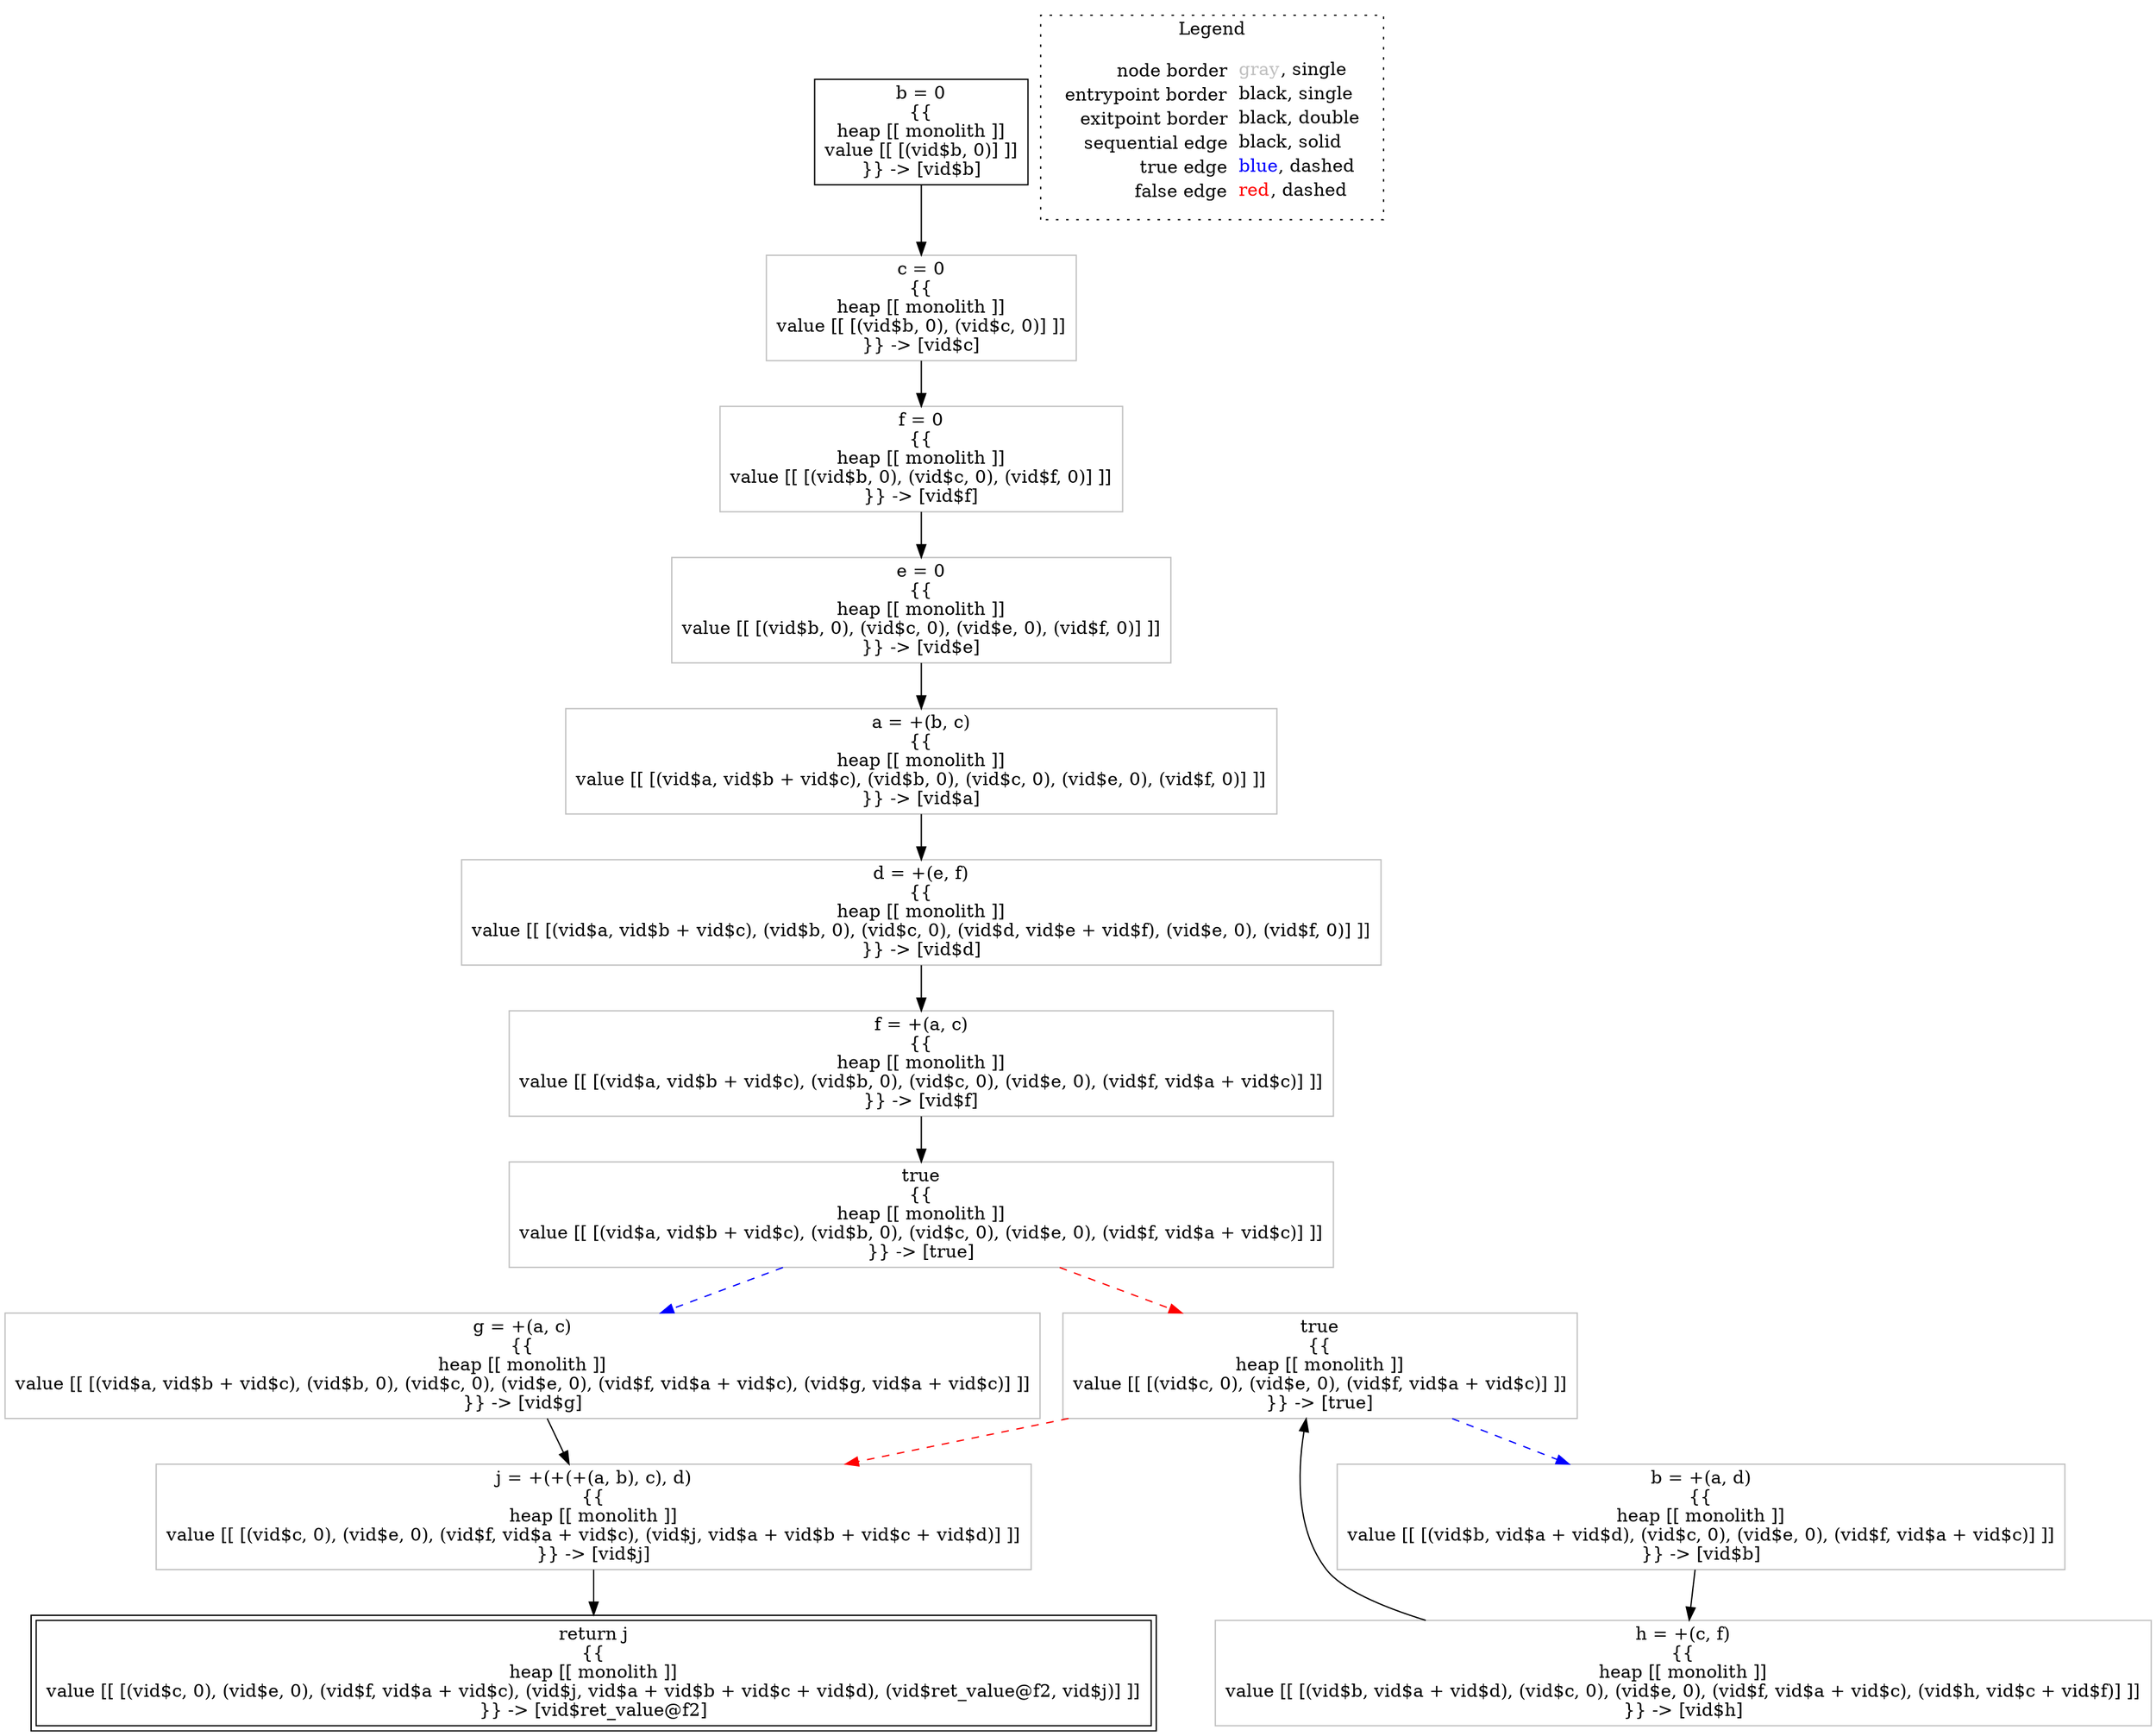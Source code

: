 digraph {
	"node0" [shape="rect",color="black",label=<b = 0<BR/>{{<BR/>heap [[ monolith ]]<BR/>value [[ [(vid$b, 0)] ]]<BR/>}} -&gt; [vid$b]>];
	"node1" [shape="rect",color="gray",label=<e = 0<BR/>{{<BR/>heap [[ monolith ]]<BR/>value [[ [(vid$b, 0), (vid$c, 0), (vid$e, 0), (vid$f, 0)] ]]<BR/>}} -&gt; [vid$e]>];
	"node2" [shape="rect",color="gray",label=<g = +(a, c)<BR/>{{<BR/>heap [[ monolith ]]<BR/>value [[ [(vid$a, vid$b + vid$c), (vid$b, 0), (vid$c, 0), (vid$e, 0), (vid$f, vid$a + vid$c), (vid$g, vid$a + vid$c)] ]]<BR/>}} -&gt; [vid$g]>];
	"node3" [shape="rect",color="gray",label=<j = +(+(+(a, b), c), d)<BR/>{{<BR/>heap [[ monolith ]]<BR/>value [[ [(vid$c, 0), (vid$e, 0), (vid$f, vid$a + vid$c), (vid$j, vid$a + vid$b + vid$c + vid$d)] ]]<BR/>}} -&gt; [vid$j]>];
	"node4" [shape="rect",color="gray",label=<a = +(b, c)<BR/>{{<BR/>heap [[ monolith ]]<BR/>value [[ [(vid$a, vid$b + vid$c), (vid$b, 0), (vid$c, 0), (vid$e, 0), (vid$f, 0)] ]]<BR/>}} -&gt; [vid$a]>];
	"node5" [shape="rect",color="gray",label=<d = +(e, f)<BR/>{{<BR/>heap [[ monolith ]]<BR/>value [[ [(vid$a, vid$b + vid$c), (vid$b, 0), (vid$c, 0), (vid$d, vid$e + vid$f), (vid$e, 0), (vid$f, 0)] ]]<BR/>}} -&gt; [vid$d]>];
	"node6" [shape="rect",color="gray",label=<c = 0<BR/>{{<BR/>heap [[ monolith ]]<BR/>value [[ [(vid$b, 0), (vid$c, 0)] ]]<BR/>}} -&gt; [vid$c]>];
	"node7" [shape="rect",color="gray",label=<f = 0<BR/>{{<BR/>heap [[ monolith ]]<BR/>value [[ [(vid$b, 0), (vid$c, 0), (vid$f, 0)] ]]<BR/>}} -&gt; [vid$f]>];
	"node8" [shape="rect",color="gray",label=<h = +(c, f)<BR/>{{<BR/>heap [[ monolith ]]<BR/>value [[ [(vid$b, vid$a + vid$d), (vid$c, 0), (vid$e, 0), (vid$f, vid$a + vid$c), (vid$h, vid$c + vid$f)] ]]<BR/>}} -&gt; [vid$h]>];
	"node9" [shape="rect",color="gray",label=<true<BR/>{{<BR/>heap [[ monolith ]]<BR/>value [[ [(vid$a, vid$b + vid$c), (vid$b, 0), (vid$c, 0), (vid$e, 0), (vid$f, vid$a + vid$c)] ]]<BR/>}} -&gt; [true]>];
	"node10" [shape="rect",color="gray",label=<true<BR/>{{<BR/>heap [[ monolith ]]<BR/>value [[ [(vid$c, 0), (vid$e, 0), (vid$f, vid$a + vid$c)] ]]<BR/>}} -&gt; [true]>];
	"node11" [shape="rect",color="gray",label=<b = +(a, d)<BR/>{{<BR/>heap [[ monolith ]]<BR/>value [[ [(vid$b, vid$a + vid$d), (vid$c, 0), (vid$e, 0), (vid$f, vid$a + vid$c)] ]]<BR/>}} -&gt; [vid$b]>];
	"node12" [shape="rect",color="gray",label=<f = +(a, c)<BR/>{{<BR/>heap [[ monolith ]]<BR/>value [[ [(vid$a, vid$b + vid$c), (vid$b, 0), (vid$c, 0), (vid$e, 0), (vid$f, vid$a + vid$c)] ]]<BR/>}} -&gt; [vid$f]>];
	"node13" [shape="rect",color="black",peripheries="2",label=<return j<BR/>{{<BR/>heap [[ monolith ]]<BR/>value [[ [(vid$c, 0), (vid$e, 0), (vid$f, vid$a + vid$c), (vid$j, vid$a + vid$b + vid$c + vid$d), (vid$ret_value@f2, vid$j)] ]]<BR/>}} -&gt; [vid$ret_value@f2]>];
	"node0" -> "node6" [color="black"];
	"node1" -> "node4" [color="black"];
	"node2" -> "node3" [color="black"];
	"node3" -> "node13" [color="black"];
	"node4" -> "node5" [color="black"];
	"node5" -> "node12" [color="black"];
	"node6" -> "node7" [color="black"];
	"node7" -> "node1" [color="black"];
	"node8" -> "node10" [color="black"];
	"node9" -> "node10" [color="red",style="dashed"];
	"node9" -> "node2" [color="blue",style="dashed"];
	"node10" -> "node11" [color="blue",style="dashed"];
	"node10" -> "node3" [color="red",style="dashed"];
	"node11" -> "node8" [color="black"];
	"node12" -> "node9" [color="black"];
subgraph cluster_legend {
	label="Legend";
	style=dotted;
	node [shape=plaintext];
	"legend" [label=<<table border="0" cellpadding="2" cellspacing="0" cellborder="0"><tr><td align="right">node border&nbsp;</td><td align="left"><font color="gray">gray</font>, single</td></tr><tr><td align="right">entrypoint border&nbsp;</td><td align="left"><font color="black">black</font>, single</td></tr><tr><td align="right">exitpoint border&nbsp;</td><td align="left"><font color="black">black</font>, double</td></tr><tr><td align="right">sequential edge&nbsp;</td><td align="left"><font color="black">black</font>, solid</td></tr><tr><td align="right">true edge&nbsp;</td><td align="left"><font color="blue">blue</font>, dashed</td></tr><tr><td align="right">false edge&nbsp;</td><td align="left"><font color="red">red</font>, dashed</td></tr></table>>];
}

}
